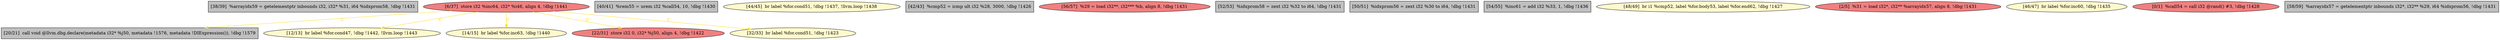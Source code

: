
digraph G {


node4030 [fillcolor=grey,label="[38/39]  %arrayidx59 = getelementptr inbounds i32, i32* %31, i64 %idxprom58, !dbg !1431",shape=rectangle,style=filled ]
node4029 [fillcolor=lightcoral,label="[6/37]  store i32 %inc64, i32* %i46, align 4, !dbg !1441",shape=ellipse,style=filled ]
node4028 [fillcolor=grey,label="[20/21]  call void @llvm.dbg.declare(metadata i32* %j50, metadata !1576, metadata !DIExpression()), !dbg !1579",shape=rectangle,style=filled ]
node4016 [fillcolor=grey,label="[40/41]  %rem55 = urem i32 %call54, 10, !dbg !1430",shape=rectangle,style=filled ]
node4026 [fillcolor=lemonchiffon,label="[44/45]  br label %for.cond51, !dbg !1437, !llvm.loop !1438",shape=ellipse,style=filled ]
node4017 [fillcolor=lemonchiffon,label="[12/13]  br label %for.cond47, !dbg !1442, !llvm.loop !1443",shape=ellipse,style=filled ]
node4014 [fillcolor=grey,label="[42/43]  %cmp52 = icmp ult i32 %28, 3000, !dbg !1426",shape=rectangle,style=filled ]
node4024 [fillcolor=lightcoral,label="[56/57]  %29 = load i32**, i32*** %b, align 8, !dbg !1431",shape=ellipse,style=filled ]
node4015 [fillcolor=grey,label="[52/53]  %idxprom58 = zext i32 %32 to i64, !dbg !1431",shape=rectangle,style=filled ]
node4012 [fillcolor=lemonchiffon,label="[14/15]  br label %for.inc63, !dbg !1440",shape=ellipse,style=filled ]
node4013 [fillcolor=lightcoral,label="[22/31]  store i32 0, i32* %j50, align 4, !dbg !1422",shape=ellipse,style=filled ]
node4018 [fillcolor=grey,label="[50/51]  %idxprom56 = zext i32 %30 to i64, !dbg !1431",shape=rectangle,style=filled ]
node4025 [fillcolor=grey,label="[54/55]  %inc61 = add i32 %33, 1, !dbg !1436",shape=rectangle,style=filled ]
node4021 [fillcolor=lemonchiffon,label="[48/49]  br i1 %cmp52, label %for.body53, label %for.end62, !dbg !1427",shape=ellipse,style=filled ]
node4020 [fillcolor=lightcoral,label="[2/5]  %31 = load i32*, i32** %arrayidx57, align 8, !dbg !1431",shape=ellipse,style=filled ]
node4022 [fillcolor=lemonchiffon,label="[46/47]  br label %for.inc60, !dbg !1435",shape=ellipse,style=filled ]
node4019 [fillcolor=lightcoral,label="[0/1]  %call54 = call i32 @rand() #3, !dbg !1428",shape=ellipse,style=filled ]
node4023 [fillcolor=lemonchiffon,label="[32/33]  br label %for.cond51, !dbg !1423",shape=ellipse,style=filled ]
node4027 [fillcolor=grey,label="[58/59]  %arrayidx57 = getelementptr inbounds i32*, i32** %29, i64 %idxprom56, !dbg !1431",shape=rectangle,style=filled ]

node4029->node4013 [style=solid,color=gold,label="C",penwidth=1.0,fontcolor=gold ]
node4029->node4028 [style=solid,color=gold,label="C",penwidth=1.0,fontcolor=gold ]
node4029->node4023 [style=solid,color=gold,label="C",penwidth=1.0,fontcolor=gold ]
node4029->node4017 [style=solid,color=gold,label="C",penwidth=1.0,fontcolor=gold ]
node4029->node4012 [style=solid,color=gold,label="C",penwidth=1.0,fontcolor=gold ]


}
